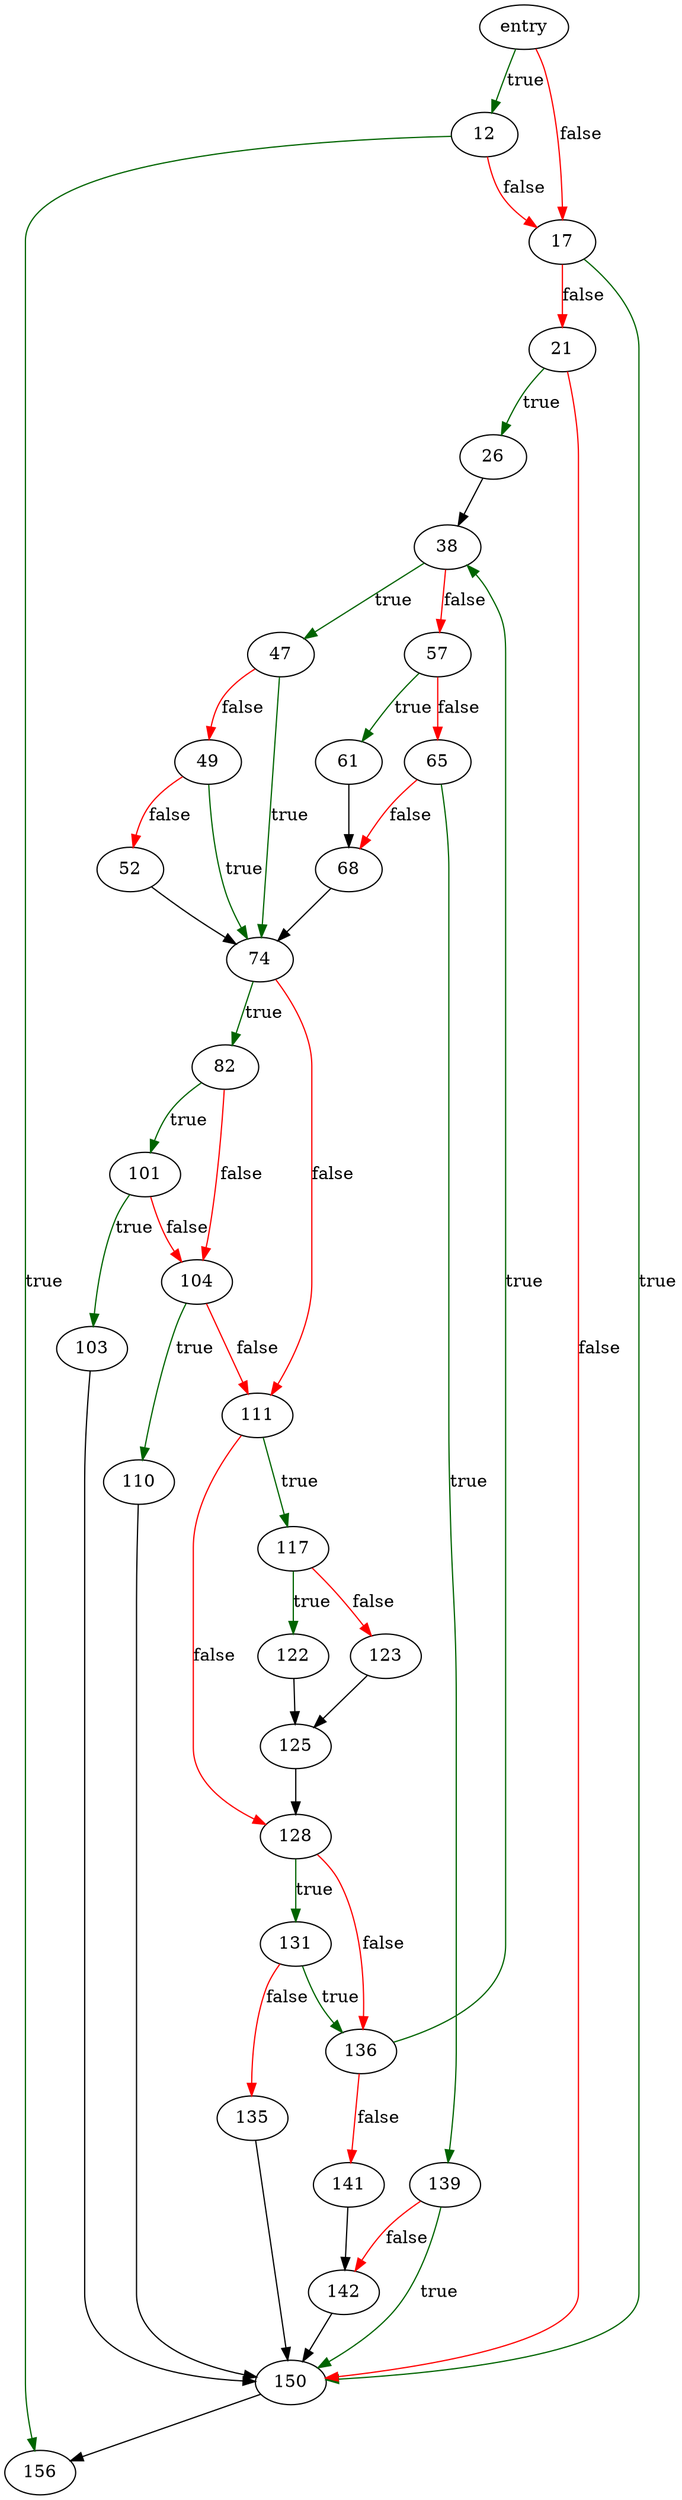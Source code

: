 digraph "getndelim2" {
	// Node definitions.
	7 [label=entry];
	12;
	17;
	21;
	26;
	38;
	47;
	49;
	52;
	57;
	61;
	65;
	68;
	74;
	82;
	101;
	103;
	104;
	110;
	111;
	117;
	122;
	123;
	125;
	128;
	131;
	135;
	136;
	139;
	141;
	142;
	150;
	156;

	// Edge definitions.
	7 -> 12 [
		color=darkgreen
		label=true
	];
	7 -> 17 [
		color=red
		label=false
	];
	12 -> 17 [
		color=red
		label=false
	];
	12 -> 156 [
		color=darkgreen
		label=true
	];
	17 -> 21 [
		color=red
		label=false
	];
	17 -> 150 [
		color=darkgreen
		label=true
	];
	21 -> 26 [
		color=darkgreen
		label=true
	];
	21 -> 150 [
		color=red
		label=false
	];
	26 -> 38;
	38 -> 47 [
		color=darkgreen
		label=true
	];
	38 -> 57 [
		color=red
		label=false
	];
	47 -> 49 [
		color=red
		label=false
	];
	47 -> 74 [
		color=darkgreen
		label=true
	];
	49 -> 52 [
		color=red
		label=false
	];
	49 -> 74 [
		color=darkgreen
		label=true
	];
	52 -> 74;
	57 -> 61 [
		color=darkgreen
		label=true
	];
	57 -> 65 [
		color=red
		label=false
	];
	61 -> 68;
	65 -> 68 [
		color=red
		label=false
	];
	65 -> 139 [
		color=darkgreen
		label=true
	];
	68 -> 74;
	74 -> 82 [
		color=darkgreen
		label=true
	];
	74 -> 111 [
		color=red
		label=false
	];
	82 -> 101 [
		color=darkgreen
		label=true
	];
	82 -> 104 [
		color=red
		label=false
	];
	101 -> 103 [
		color=darkgreen
		label=true
	];
	101 -> 104 [
		color=red
		label=false
	];
	103 -> 150;
	104 -> 110 [
		color=darkgreen
		label=true
	];
	104 -> 111 [
		color=red
		label=false
	];
	110 -> 150;
	111 -> 117 [
		color=darkgreen
		label=true
	];
	111 -> 128 [
		color=red
		label=false
	];
	117 -> 122 [
		color=darkgreen
		label=true
	];
	117 -> 123 [
		color=red
		label=false
	];
	122 -> 125;
	123 -> 125;
	125 -> 128;
	128 -> 131 [
		color=darkgreen
		label=true
	];
	128 -> 136 [
		color=red
		label=false
	];
	131 -> 135 [
		color=red
		label=false
	];
	131 -> 136 [
		color=darkgreen
		label=true
	];
	135 -> 150;
	136 -> 38 [
		color=darkgreen
		label=true
	];
	136 -> 141 [
		color=red
		label=false
	];
	139 -> 142 [
		color=red
		label=false
	];
	139 -> 150 [
		color=darkgreen
		label=true
	];
	141 -> 142;
	142 -> 150;
	150 -> 156;
}